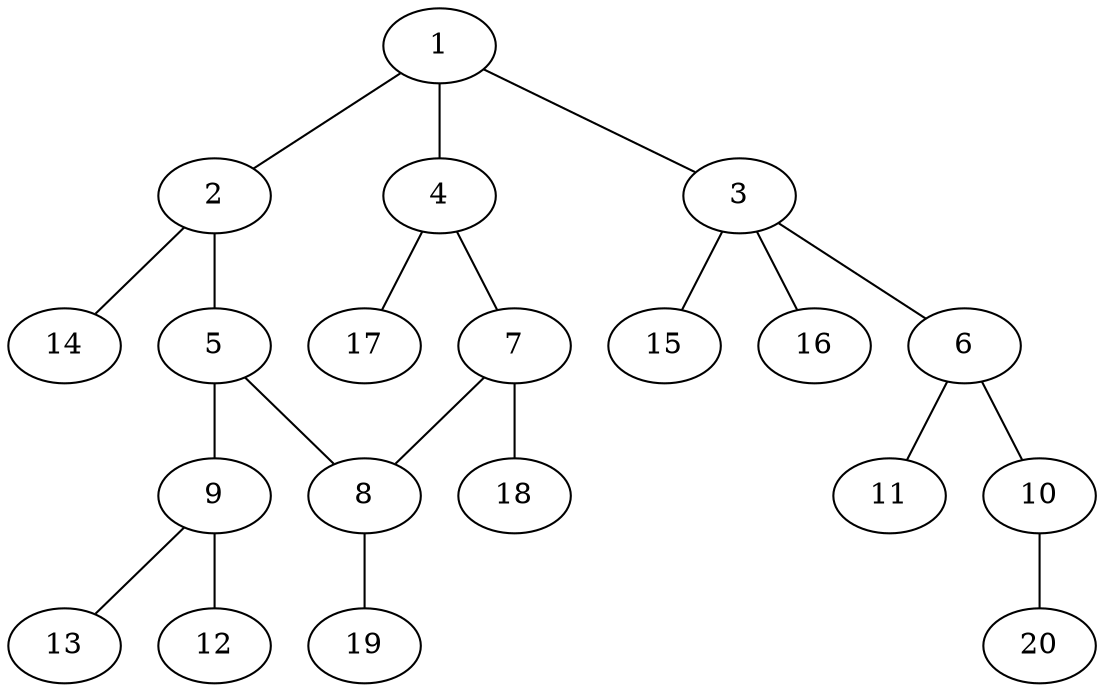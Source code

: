 graph molecule_1589 {
	1	 [chem=C];
	2	 [chem=C];
	1 -- 2	 [valence=1];
	3	 [chem=C];
	1 -- 3	 [valence=1];
	4	 [chem=C];
	1 -- 4	 [valence=2];
	5	 [chem=C];
	2 -- 5	 [valence=2];
	14	 [chem=H];
	2 -- 14	 [valence=1];
	6	 [chem=C];
	3 -- 6	 [valence=1];
	15	 [chem=H];
	3 -- 15	 [valence=1];
	16	 [chem=H];
	3 -- 16	 [valence=1];
	7	 [chem=C];
	4 -- 7	 [valence=1];
	17	 [chem=H];
	4 -- 17	 [valence=1];
	8	 [chem=C];
	5 -- 8	 [valence=1];
	9	 [chem=N];
	5 -- 9	 [valence=1];
	10	 [chem=O];
	6 -- 10	 [valence=1];
	11	 [chem=O];
	6 -- 11	 [valence=2];
	7 -- 8	 [valence=2];
	18	 [chem=H];
	7 -- 18	 [valence=1];
	19	 [chem=H];
	8 -- 19	 [valence=1];
	12	 [chem=O];
	9 -- 12	 [valence=2];
	13	 [chem=O];
	9 -- 13	 [valence=1];
	20	 [chem=H];
	10 -- 20	 [valence=1];
}
